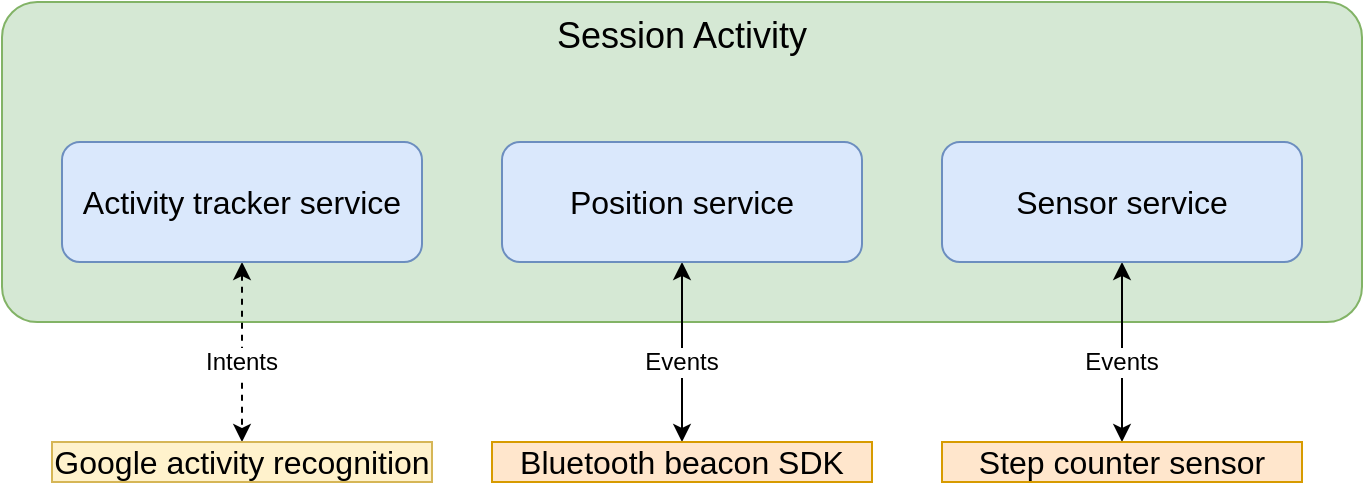 <mxfile>
    <diagram id="PE1-YoMFXHGZRZbzR4p1" name="Page-1">
        <mxGraphModel dx="968" dy="740" grid="1" gridSize="10" guides="1" tooltips="1" connect="1" arrows="1" fold="1" page="1" pageScale="1" pageWidth="850" pageHeight="1100" math="0" shadow="0">
            <root>
                <mxCell id="0"/>
                <mxCell id="1" parent="0"/>
                <mxCell id="2" value="&lt;font style=&quot;font-size: 18px&quot;&gt;Session Activity&lt;/font&gt;" style="rounded=1;whiteSpace=wrap;html=1;arcSize=11;align=center;verticalAlign=top;fillColor=#d5e8d4;strokeColor=#82b366;" parent="1" vertex="1">
                    <mxGeometry x="80" y="40" width="680" height="160" as="geometry"/>
                </mxCell>
                <mxCell id="6" style="edgeStyle=orthogonalEdgeStyle;rounded=0;orthogonalLoop=1;jettySize=auto;html=1;fontSize=16;dashed=1;startArrow=classic;startFill=1;" edge="1" parent="1" source="3" target="12">
                    <mxGeometry relative="1" as="geometry">
                        <mxPoint x="200" y="280" as="targetPoint"/>
                    </mxGeometry>
                </mxCell>
                <mxCell id="3" value="Activity tracker service" style="rounded=1;whiteSpace=wrap;html=1;align=center;fontSize=16;fillColor=#dae8fc;strokeColor=#6c8ebf;" parent="1" vertex="1">
                    <mxGeometry x="110" y="110" width="180" height="60" as="geometry"/>
                </mxCell>
                <mxCell id="9" style="edgeStyle=orthogonalEdgeStyle;rounded=0;orthogonalLoop=1;jettySize=auto;html=1;fontSize=16;entryX=0.5;entryY=0;entryDx=0;entryDy=0;startArrow=classic;startFill=1;" edge="1" parent="1" source="4" target="10">
                    <mxGeometry relative="1" as="geometry">
                        <mxPoint x="640" y="240" as="targetPoint"/>
                    </mxGeometry>
                </mxCell>
                <mxCell id="4" value="Sensor service" style="rounded=1;whiteSpace=wrap;html=1;align=center;fontSize=16;fillColor=#dae8fc;strokeColor=#6c8ebf;" vertex="1" parent="1">
                    <mxGeometry x="550" y="110" width="180" height="60" as="geometry"/>
                </mxCell>
                <mxCell id="7" style="edgeStyle=orthogonalEdgeStyle;rounded=0;orthogonalLoop=1;jettySize=auto;html=1;fontSize=16;startArrow=classic;startFill=1;" edge="1" parent="1" source="5" target="14">
                    <mxGeometry relative="1" as="geometry">
                        <mxPoint x="420" y="260" as="targetPoint"/>
                    </mxGeometry>
                </mxCell>
                <mxCell id="5" value="Position service" style="rounded=1;whiteSpace=wrap;html=1;align=center;fontSize=16;fillColor=#dae8fc;strokeColor=#6c8ebf;" vertex="1" parent="1">
                    <mxGeometry x="330" y="110" width="180" height="60" as="geometry"/>
                </mxCell>
                <mxCell id="8" value="Intents" style="text;html=1;strokeColor=none;fillColor=none;align=center;verticalAlign=middle;whiteSpace=wrap;rounded=0;labelBackgroundColor=#ffffff;" vertex="1" parent="1">
                    <mxGeometry x="180" y="210" width="40" height="20" as="geometry"/>
                </mxCell>
                <mxCell id="10" value="Step counter sensor" style="text;html=1;strokeColor=#d79b00;fillColor=#ffe6cc;align=center;verticalAlign=middle;whiteSpace=wrap;rounded=0;fontSize=16;" vertex="1" parent="1">
                    <mxGeometry x="550" y="260" width="180" height="20" as="geometry"/>
                </mxCell>
                <mxCell id="12" value="Google activity recognition" style="text;html=1;strokeColor=#d6b656;fillColor=#fff2cc;align=center;verticalAlign=middle;whiteSpace=wrap;rounded=0;fontSize=16;" vertex="1" parent="1">
                    <mxGeometry x="105" y="260" width="190" height="20" as="geometry"/>
                </mxCell>
                <mxCell id="14" value="Bluetooth beacon SDK" style="text;html=1;strokeColor=#d79b00;fillColor=#ffe6cc;align=center;verticalAlign=middle;whiteSpace=wrap;rounded=0;fontSize=16;" vertex="1" parent="1">
                    <mxGeometry x="325" y="260" width="190" height="20" as="geometry"/>
                </mxCell>
                <mxCell id="17" value="Events" style="text;html=1;strokeColor=none;fillColor=none;align=center;verticalAlign=middle;whiteSpace=wrap;rounded=0;labelBackgroundColor=#ffffff;" vertex="1" parent="1">
                    <mxGeometry x="620" y="210" width="40" height="20" as="geometry"/>
                </mxCell>
                <mxCell id="19" value="Events" style="text;html=1;strokeColor=none;fillColor=none;align=center;verticalAlign=middle;whiteSpace=wrap;rounded=0;labelBackgroundColor=#ffffff;" vertex="1" parent="1">
                    <mxGeometry x="400" y="210" width="40" height="20" as="geometry"/>
                </mxCell>
            </root>
        </mxGraphModel>
    </diagram>
</mxfile>